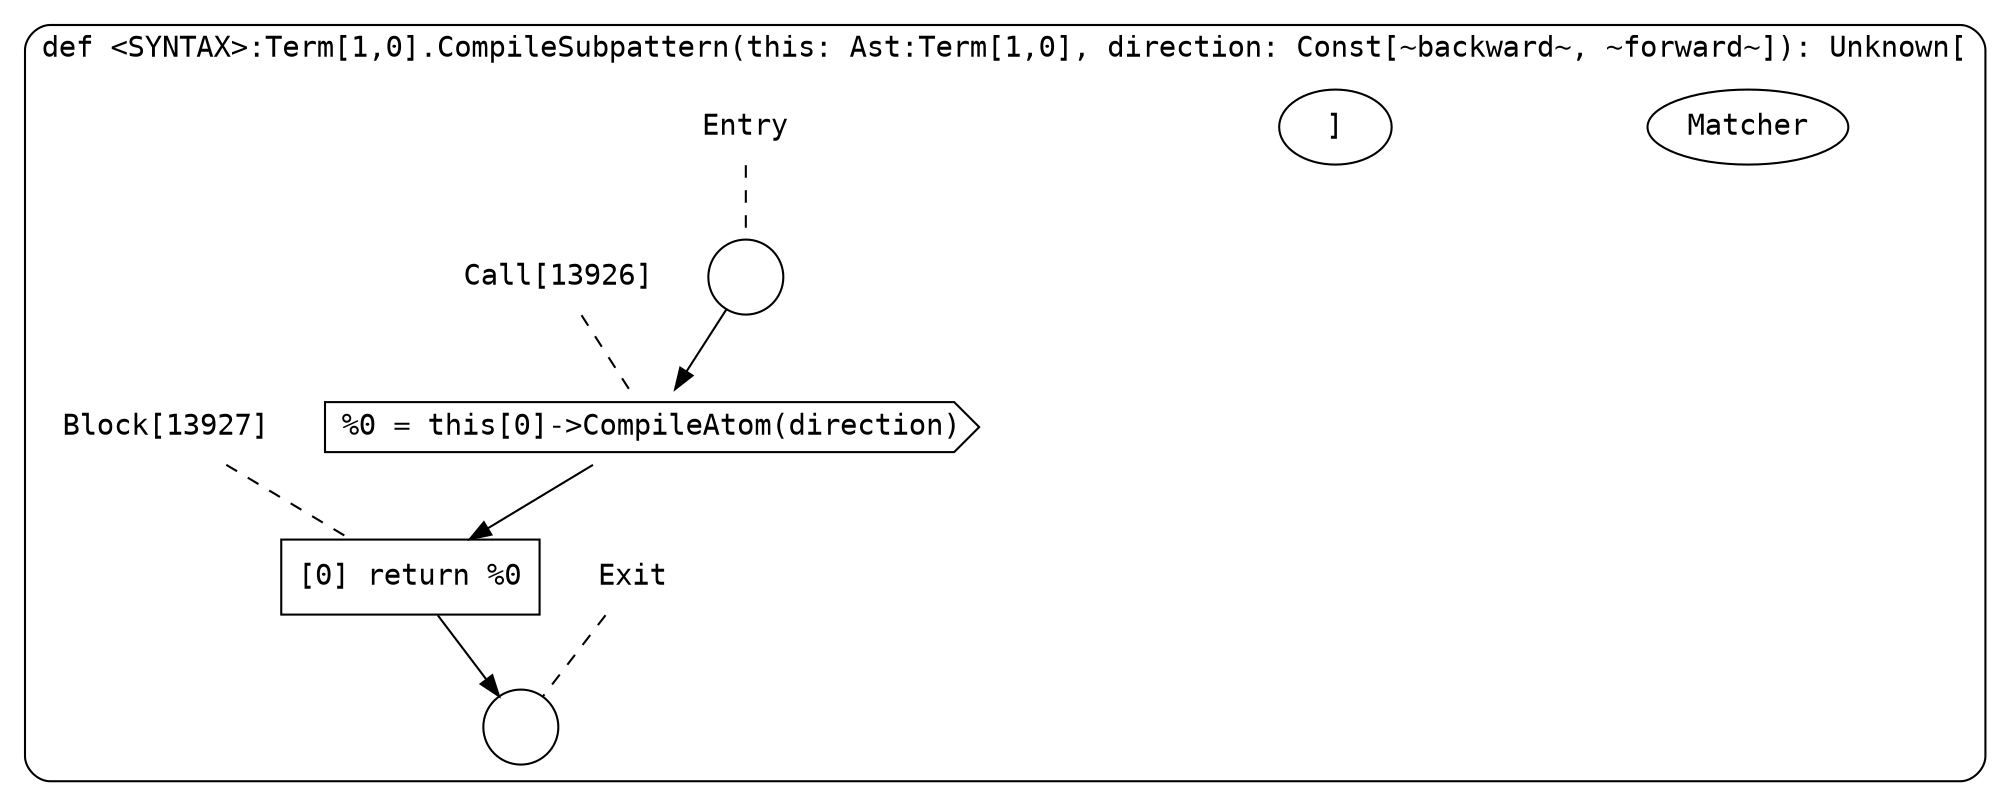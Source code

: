 digraph {
  graph [fontname = "Consolas"]
  node [fontname = "Consolas"]
  edge [fontname = "Consolas"]
  subgraph cluster2247 {
    label = "def <SYNTAX>:Term[1,0].CompileSubpattern(this: Ast:Term[1,0], direction: Const[~backward~, ~forward~]): Unknown["Matcher"]"
    style = rounded
    cluster2247_entry_name [shape=none, label=<<font color="black">Entry</font>>]
    cluster2247_entry_name -> cluster2247_entry [arrowhead=none, color="black", style=dashed]
    cluster2247_entry [shape=circle label=" " color="black" fillcolor="white" style=filled]
    cluster2247_entry -> node13926 [color="black"]
    cluster2247_exit_name [shape=none, label=<<font color="black">Exit</font>>]
    cluster2247_exit_name -> cluster2247_exit [arrowhead=none, color="black", style=dashed]
    cluster2247_exit [shape=circle label=" " color="black" fillcolor="white" style=filled]
    node13926_name [shape=none, label=<<font color="black">Call[13926]</font>>]
    node13926_name -> node13926 [arrowhead=none, color="black", style=dashed]
    node13926 [shape=cds, label=<<font color="black">%0 = this[0]-&gt;CompileAtom(direction)</font>> color="black" fillcolor="white", style=filled]
    node13926 -> node13927 [color="black"]
    node13927_name [shape=none, label=<<font color="black">Block[13927]</font>>]
    node13927_name -> node13927 [arrowhead=none, color="black", style=dashed]
    node13927 [shape=box, label=<<font color="black">[0] return %0<BR ALIGN="LEFT"/></font>> color="black" fillcolor="white", style=filled]
    node13927 -> cluster2247_exit [color="black"]
  }
}